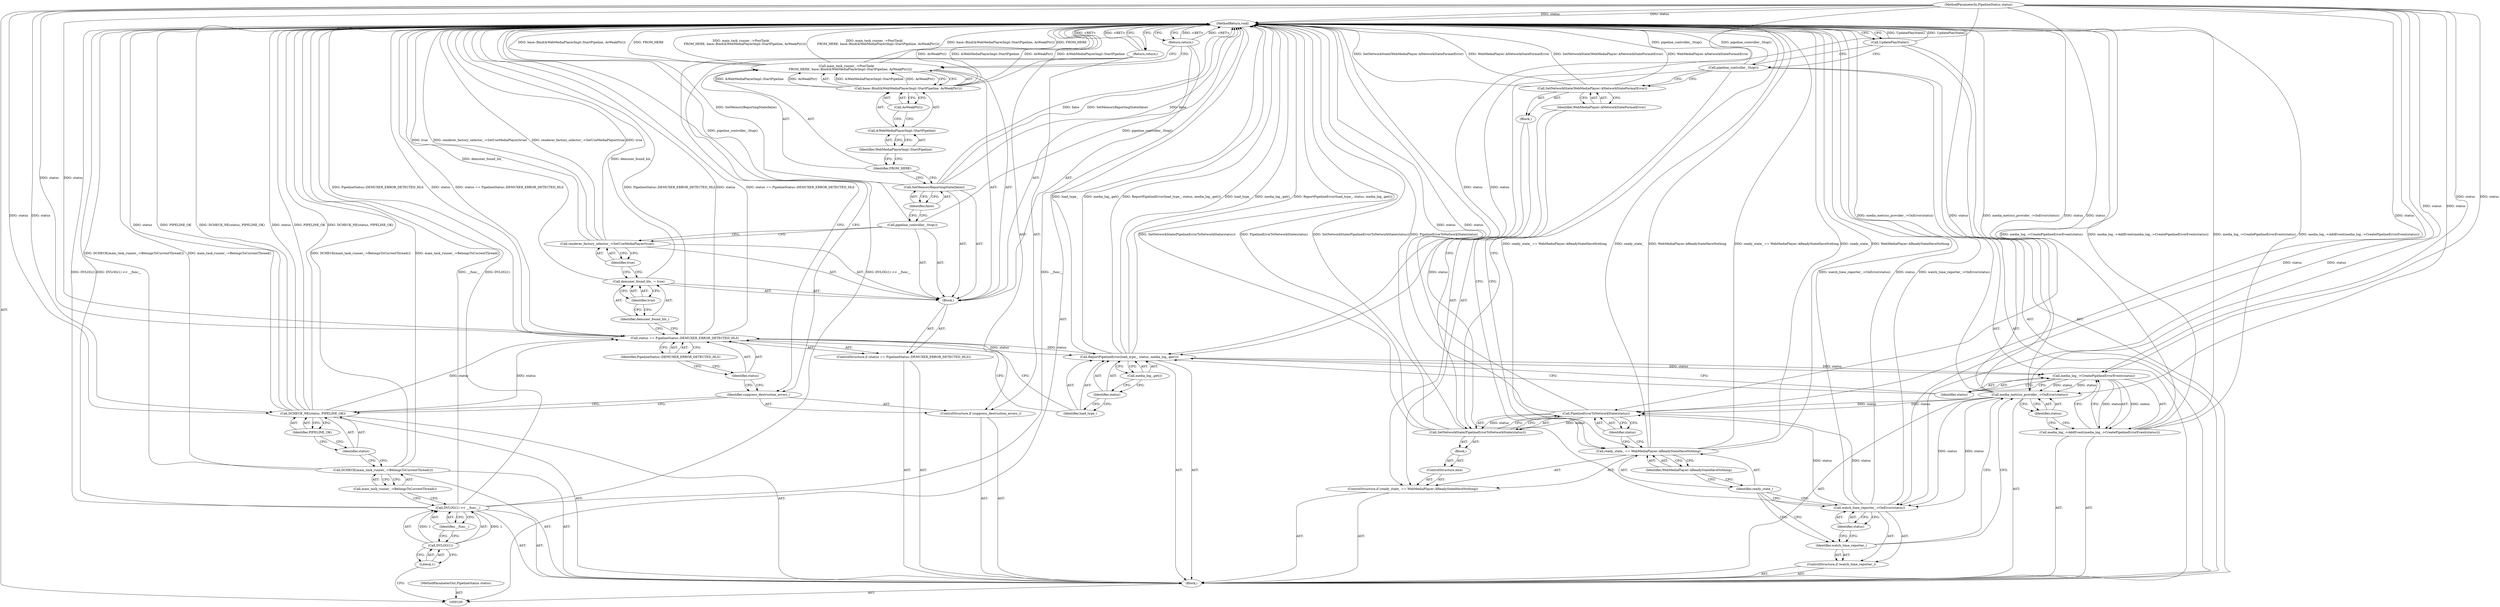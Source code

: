digraph "0_Chrome_153f8457c7867d5c9b627c11b52f5de0671d2fff_0" {
"1000162" [label="(MethodReturn,void)"];
"1000101" [label="(MethodParameterIn,PipelineStatus status)"];
"1000263" [label="(MethodParameterOut,PipelineStatus status)"];
"1000102" [label="(Block,)"];
"1000118" [label="(Identifier,PipelineStatus::DEMUXER_ERROR_DETECTED_HLS)"];
"1000115" [label="(ControlStructure,if (status == PipelineStatus::DEMUXER_ERROR_DETECTED_HLS))"];
"1000119" [label="(Block,)"];
"1000116" [label="(Call,status == PipelineStatus::DEMUXER_ERROR_DETECTED_HLS)"];
"1000117" [label="(Identifier,status)"];
"1000122" [label="(Identifier,true)"];
"1000120" [label="(Call,demuxer_found_hls_ = true)"];
"1000121" [label="(Identifier,demuxer_found_hls_)"];
"1000123" [label="(Call,renderer_factory_selector_->SetUseMediaPlayer(true))"];
"1000124" [label="(Identifier,true)"];
"1000125" [label="(Call,pipeline_controller_.Stop())"];
"1000127" [label="(Identifier,false)"];
"1000126" [label="(Call,SetMemoryReportingState(false))"];
"1000128" [label="(Call,main_task_runner_->PostTask(\n        FROM_HERE, base::Bind(&WebMediaPlayerImpl::StartPipeline, AsWeakPtr())))"];
"1000130" [label="(Call,base::Bind(&WebMediaPlayerImpl::StartPipeline, AsWeakPtr()))"];
"1000131" [label="(Call,&WebMediaPlayerImpl::StartPipeline)"];
"1000132" [label="(Identifier,WebMediaPlayerImpl::StartPipeline)"];
"1000133" [label="(Call,AsWeakPtr())"];
"1000129" [label="(Identifier,FROM_HERE)"];
"1000106" [label="(Identifier,__func__)"];
"1000103" [label="(Call,DVLOG(1) << __func__)"];
"1000104" [label="(Call,DVLOG(1))"];
"1000105" [label="(Literal,1)"];
"1000134" [label="(Return,return;)"];
"1000135" [label="(Call,ReportPipelineError(load_type_, status, media_log_.get()))"];
"1000136" [label="(Identifier,load_type_)"];
"1000137" [label="(Identifier,status)"];
"1000138" [label="(Call,media_log_.get())"];
"1000139" [label="(Call,media_log_->AddEvent(media_log_->CreatePipelineErrorEvent(status)))"];
"1000140" [label="(Call,media_log_->CreatePipelineErrorEvent(status))"];
"1000141" [label="(Identifier,status)"];
"1000142" [label="(Call,media_metrics_provider_->OnError(status))"];
"1000143" [label="(Identifier,status)"];
"1000144" [label="(ControlStructure,if (watch_time_reporter_))"];
"1000145" [label="(Identifier,watch_time_reporter_)"];
"1000147" [label="(Identifier,status)"];
"1000146" [label="(Call,watch_time_reporter_->OnError(status))"];
"1000107" [label="(Call,DCHECK(main_task_runner_->BelongsToCurrentThread()))"];
"1000108" [label="(Call,main_task_runner_->BelongsToCurrentThread())"];
"1000148" [label="(ControlStructure,if (ready_state_ == WebMediaPlayer::kReadyStateHaveNothing))"];
"1000151" [label="(Identifier,WebMediaPlayer::kReadyStateHaveNothing)"];
"1000149" [label="(Call,ready_state_ == WebMediaPlayer::kReadyStateHaveNothing)"];
"1000150" [label="(Identifier,ready_state_)"];
"1000152" [label="(Block,)"];
"1000154" [label="(Identifier,WebMediaPlayer::kNetworkStateFormatError)"];
"1000153" [label="(Call,SetNetworkState(WebMediaPlayer::kNetworkStateFormatError))"];
"1000155" [label="(ControlStructure,else)"];
"1000156" [label="(Block,)"];
"1000158" [label="(Call,PipelineErrorToNetworkState(status))"];
"1000157" [label="(Call,SetNetworkState(PipelineErrorToNetworkState(status)))"];
"1000159" [label="(Identifier,status)"];
"1000160" [label="(Call,pipeline_controller_.Stop())"];
"1000161" [label="(Call,UpdatePlayState())"];
"1000110" [label="(Identifier,status)"];
"1000109" [label="(Call,DCHECK_NE(status, PIPELINE_OK))"];
"1000111" [label="(Identifier,PIPELINE_OK)"];
"1000112" [label="(ControlStructure,if (suppress_destruction_errors_))"];
"1000113" [label="(Identifier,suppress_destruction_errors_)"];
"1000114" [label="(Return,return;)"];
"1000162" -> "1000100"  [label="AST: "];
"1000162" -> "1000114"  [label="CFG: "];
"1000162" -> "1000134"  [label="CFG: "];
"1000162" -> "1000161"  [label="CFG: "];
"1000134" -> "1000162"  [label="DDG: <RET>"];
"1000142" -> "1000162"  [label="DDG: media_metrics_provider_->OnError(status)"];
"1000142" -> "1000162"  [label="DDG: status"];
"1000125" -> "1000162"  [label="DDG: pipeline_controller_.Stop()"];
"1000107" -> "1000162"  [label="DDG: main_task_runner_->BelongsToCurrentThread()"];
"1000107" -> "1000162"  [label="DDG: DCHECK(main_task_runner_->BelongsToCurrentThread())"];
"1000157" -> "1000162"  [label="DDG: SetNetworkState(PipelineErrorToNetworkState(status))"];
"1000157" -> "1000162"  [label="DDG: PipelineErrorToNetworkState(status)"];
"1000103" -> "1000162"  [label="DDG: DVLOG(1)"];
"1000103" -> "1000162"  [label="DDG: DVLOG(1) << __func__"];
"1000103" -> "1000162"  [label="DDG: __func__"];
"1000160" -> "1000162"  [label="DDG: pipeline_controller_.Stop()"];
"1000139" -> "1000162"  [label="DDG: media_log_->CreatePipelineErrorEvent(status)"];
"1000139" -> "1000162"  [label="DDG: media_log_->AddEvent(media_log_->CreatePipelineErrorEvent(status))"];
"1000120" -> "1000162"  [label="DDG: demuxer_found_hls_"];
"1000149" -> "1000162"  [label="DDG: ready_state_ == WebMediaPlayer::kReadyStateHaveNothing"];
"1000149" -> "1000162"  [label="DDG: ready_state_"];
"1000149" -> "1000162"  [label="DDG: WebMediaPlayer::kReadyStateHaveNothing"];
"1000116" -> "1000162"  [label="DDG: PipelineStatus::DEMUXER_ERROR_DETECTED_HLS"];
"1000116" -> "1000162"  [label="DDG: status"];
"1000116" -> "1000162"  [label="DDG: status == PipelineStatus::DEMUXER_ERROR_DETECTED_HLS"];
"1000130" -> "1000162"  [label="DDG: AsWeakPtr()"];
"1000130" -> "1000162"  [label="DDG: &WebMediaPlayerImpl::StartPipeline"];
"1000153" -> "1000162"  [label="DDG: WebMediaPlayer::kNetworkStateFormatError"];
"1000153" -> "1000162"  [label="DDG: SetNetworkState(WebMediaPlayer::kNetworkStateFormatError)"];
"1000146" -> "1000162"  [label="DDG: watch_time_reporter_->OnError(status)"];
"1000146" -> "1000162"  [label="DDG: status"];
"1000158" -> "1000162"  [label="DDG: status"];
"1000128" -> "1000162"  [label="DDG: base::Bind(&WebMediaPlayerImpl::StartPipeline, AsWeakPtr())"];
"1000128" -> "1000162"  [label="DDG: FROM_HERE"];
"1000128" -> "1000162"  [label="DDG: main_task_runner_->PostTask(\n        FROM_HERE, base::Bind(&WebMediaPlayerImpl::StartPipeline, AsWeakPtr()))"];
"1000126" -> "1000162"  [label="DDG: SetMemoryReportingState(false)"];
"1000126" -> "1000162"  [label="DDG: false"];
"1000123" -> "1000162"  [label="DDG: renderer_factory_selector_->SetUseMediaPlayer(true)"];
"1000123" -> "1000162"  [label="DDG: true"];
"1000135" -> "1000162"  [label="DDG: ReportPipelineError(load_type_, status, media_log_.get())"];
"1000135" -> "1000162"  [label="DDG: load_type_"];
"1000135" -> "1000162"  [label="DDG: media_log_.get()"];
"1000101" -> "1000162"  [label="DDG: status"];
"1000109" -> "1000162"  [label="DDG: status"];
"1000109" -> "1000162"  [label="DDG: PIPELINE_OK"];
"1000109" -> "1000162"  [label="DDG: DCHECK_NE(status, PIPELINE_OK)"];
"1000161" -> "1000162"  [label="DDG: UpdatePlayState()"];
"1000114" -> "1000162"  [label="DDG: <RET>"];
"1000101" -> "1000100"  [label="AST: "];
"1000101" -> "1000162"  [label="DDG: status"];
"1000101" -> "1000109"  [label="DDG: status"];
"1000101" -> "1000116"  [label="DDG: status"];
"1000101" -> "1000135"  [label="DDG: status"];
"1000101" -> "1000140"  [label="DDG: status"];
"1000101" -> "1000142"  [label="DDG: status"];
"1000101" -> "1000146"  [label="DDG: status"];
"1000101" -> "1000158"  [label="DDG: status"];
"1000263" -> "1000100"  [label="AST: "];
"1000102" -> "1000100"  [label="AST: "];
"1000103" -> "1000102"  [label="AST: "];
"1000107" -> "1000102"  [label="AST: "];
"1000109" -> "1000102"  [label="AST: "];
"1000112" -> "1000102"  [label="AST: "];
"1000115" -> "1000102"  [label="AST: "];
"1000135" -> "1000102"  [label="AST: "];
"1000139" -> "1000102"  [label="AST: "];
"1000142" -> "1000102"  [label="AST: "];
"1000144" -> "1000102"  [label="AST: "];
"1000148" -> "1000102"  [label="AST: "];
"1000160" -> "1000102"  [label="AST: "];
"1000161" -> "1000102"  [label="AST: "];
"1000118" -> "1000116"  [label="AST: "];
"1000118" -> "1000117"  [label="CFG: "];
"1000116" -> "1000118"  [label="CFG: "];
"1000115" -> "1000102"  [label="AST: "];
"1000116" -> "1000115"  [label="AST: "];
"1000119" -> "1000115"  [label="AST: "];
"1000119" -> "1000115"  [label="AST: "];
"1000120" -> "1000119"  [label="AST: "];
"1000123" -> "1000119"  [label="AST: "];
"1000125" -> "1000119"  [label="AST: "];
"1000126" -> "1000119"  [label="AST: "];
"1000128" -> "1000119"  [label="AST: "];
"1000134" -> "1000119"  [label="AST: "];
"1000116" -> "1000115"  [label="AST: "];
"1000116" -> "1000118"  [label="CFG: "];
"1000117" -> "1000116"  [label="AST: "];
"1000118" -> "1000116"  [label="AST: "];
"1000121" -> "1000116"  [label="CFG: "];
"1000136" -> "1000116"  [label="CFG: "];
"1000116" -> "1000162"  [label="DDG: PipelineStatus::DEMUXER_ERROR_DETECTED_HLS"];
"1000116" -> "1000162"  [label="DDG: status"];
"1000116" -> "1000162"  [label="DDG: status == PipelineStatus::DEMUXER_ERROR_DETECTED_HLS"];
"1000109" -> "1000116"  [label="DDG: status"];
"1000101" -> "1000116"  [label="DDG: status"];
"1000116" -> "1000135"  [label="DDG: status"];
"1000117" -> "1000116"  [label="AST: "];
"1000117" -> "1000113"  [label="CFG: "];
"1000118" -> "1000117"  [label="CFG: "];
"1000122" -> "1000120"  [label="AST: "];
"1000122" -> "1000121"  [label="CFG: "];
"1000120" -> "1000122"  [label="CFG: "];
"1000120" -> "1000119"  [label="AST: "];
"1000120" -> "1000122"  [label="CFG: "];
"1000121" -> "1000120"  [label="AST: "];
"1000122" -> "1000120"  [label="AST: "];
"1000124" -> "1000120"  [label="CFG: "];
"1000120" -> "1000162"  [label="DDG: demuxer_found_hls_"];
"1000121" -> "1000120"  [label="AST: "];
"1000121" -> "1000116"  [label="CFG: "];
"1000122" -> "1000121"  [label="CFG: "];
"1000123" -> "1000119"  [label="AST: "];
"1000123" -> "1000124"  [label="CFG: "];
"1000124" -> "1000123"  [label="AST: "];
"1000125" -> "1000123"  [label="CFG: "];
"1000123" -> "1000162"  [label="DDG: renderer_factory_selector_->SetUseMediaPlayer(true)"];
"1000123" -> "1000162"  [label="DDG: true"];
"1000124" -> "1000123"  [label="AST: "];
"1000124" -> "1000120"  [label="CFG: "];
"1000123" -> "1000124"  [label="CFG: "];
"1000125" -> "1000119"  [label="AST: "];
"1000125" -> "1000123"  [label="CFG: "];
"1000127" -> "1000125"  [label="CFG: "];
"1000125" -> "1000162"  [label="DDG: pipeline_controller_.Stop()"];
"1000127" -> "1000126"  [label="AST: "];
"1000127" -> "1000125"  [label="CFG: "];
"1000126" -> "1000127"  [label="CFG: "];
"1000126" -> "1000119"  [label="AST: "];
"1000126" -> "1000127"  [label="CFG: "];
"1000127" -> "1000126"  [label="AST: "];
"1000129" -> "1000126"  [label="CFG: "];
"1000126" -> "1000162"  [label="DDG: SetMemoryReportingState(false)"];
"1000126" -> "1000162"  [label="DDG: false"];
"1000128" -> "1000119"  [label="AST: "];
"1000128" -> "1000130"  [label="CFG: "];
"1000129" -> "1000128"  [label="AST: "];
"1000130" -> "1000128"  [label="AST: "];
"1000134" -> "1000128"  [label="CFG: "];
"1000128" -> "1000162"  [label="DDG: base::Bind(&WebMediaPlayerImpl::StartPipeline, AsWeakPtr())"];
"1000128" -> "1000162"  [label="DDG: FROM_HERE"];
"1000128" -> "1000162"  [label="DDG: main_task_runner_->PostTask(\n        FROM_HERE, base::Bind(&WebMediaPlayerImpl::StartPipeline, AsWeakPtr()))"];
"1000130" -> "1000128"  [label="DDG: &WebMediaPlayerImpl::StartPipeline"];
"1000130" -> "1000128"  [label="DDG: AsWeakPtr()"];
"1000130" -> "1000128"  [label="AST: "];
"1000130" -> "1000133"  [label="CFG: "];
"1000131" -> "1000130"  [label="AST: "];
"1000133" -> "1000130"  [label="AST: "];
"1000128" -> "1000130"  [label="CFG: "];
"1000130" -> "1000162"  [label="DDG: AsWeakPtr()"];
"1000130" -> "1000162"  [label="DDG: &WebMediaPlayerImpl::StartPipeline"];
"1000130" -> "1000128"  [label="DDG: &WebMediaPlayerImpl::StartPipeline"];
"1000130" -> "1000128"  [label="DDG: AsWeakPtr()"];
"1000131" -> "1000130"  [label="AST: "];
"1000131" -> "1000132"  [label="CFG: "];
"1000132" -> "1000131"  [label="AST: "];
"1000133" -> "1000131"  [label="CFG: "];
"1000132" -> "1000131"  [label="AST: "];
"1000132" -> "1000129"  [label="CFG: "];
"1000131" -> "1000132"  [label="CFG: "];
"1000133" -> "1000130"  [label="AST: "];
"1000133" -> "1000131"  [label="CFG: "];
"1000130" -> "1000133"  [label="CFG: "];
"1000129" -> "1000128"  [label="AST: "];
"1000129" -> "1000126"  [label="CFG: "];
"1000132" -> "1000129"  [label="CFG: "];
"1000106" -> "1000103"  [label="AST: "];
"1000106" -> "1000104"  [label="CFG: "];
"1000103" -> "1000106"  [label="CFG: "];
"1000103" -> "1000102"  [label="AST: "];
"1000103" -> "1000106"  [label="CFG: "];
"1000104" -> "1000103"  [label="AST: "];
"1000106" -> "1000103"  [label="AST: "];
"1000108" -> "1000103"  [label="CFG: "];
"1000103" -> "1000162"  [label="DDG: DVLOG(1)"];
"1000103" -> "1000162"  [label="DDG: DVLOG(1) << __func__"];
"1000103" -> "1000162"  [label="DDG: __func__"];
"1000104" -> "1000103"  [label="DDG: 1"];
"1000104" -> "1000103"  [label="AST: "];
"1000104" -> "1000105"  [label="CFG: "];
"1000105" -> "1000104"  [label="AST: "];
"1000106" -> "1000104"  [label="CFG: "];
"1000104" -> "1000103"  [label="DDG: 1"];
"1000105" -> "1000104"  [label="AST: "];
"1000105" -> "1000100"  [label="CFG: "];
"1000104" -> "1000105"  [label="CFG: "];
"1000134" -> "1000119"  [label="AST: "];
"1000134" -> "1000128"  [label="CFG: "];
"1000162" -> "1000134"  [label="CFG: "];
"1000134" -> "1000162"  [label="DDG: <RET>"];
"1000135" -> "1000102"  [label="AST: "];
"1000135" -> "1000138"  [label="CFG: "];
"1000136" -> "1000135"  [label="AST: "];
"1000137" -> "1000135"  [label="AST: "];
"1000138" -> "1000135"  [label="AST: "];
"1000141" -> "1000135"  [label="CFG: "];
"1000135" -> "1000162"  [label="DDG: ReportPipelineError(load_type_, status, media_log_.get())"];
"1000135" -> "1000162"  [label="DDG: load_type_"];
"1000135" -> "1000162"  [label="DDG: media_log_.get()"];
"1000116" -> "1000135"  [label="DDG: status"];
"1000101" -> "1000135"  [label="DDG: status"];
"1000135" -> "1000140"  [label="DDG: status"];
"1000136" -> "1000135"  [label="AST: "];
"1000136" -> "1000116"  [label="CFG: "];
"1000137" -> "1000136"  [label="CFG: "];
"1000137" -> "1000135"  [label="AST: "];
"1000137" -> "1000136"  [label="CFG: "];
"1000138" -> "1000137"  [label="CFG: "];
"1000138" -> "1000135"  [label="AST: "];
"1000138" -> "1000137"  [label="CFG: "];
"1000135" -> "1000138"  [label="CFG: "];
"1000139" -> "1000102"  [label="AST: "];
"1000139" -> "1000140"  [label="CFG: "];
"1000140" -> "1000139"  [label="AST: "];
"1000143" -> "1000139"  [label="CFG: "];
"1000139" -> "1000162"  [label="DDG: media_log_->CreatePipelineErrorEvent(status)"];
"1000139" -> "1000162"  [label="DDG: media_log_->AddEvent(media_log_->CreatePipelineErrorEvent(status))"];
"1000140" -> "1000139"  [label="DDG: status"];
"1000140" -> "1000139"  [label="AST: "];
"1000140" -> "1000141"  [label="CFG: "];
"1000141" -> "1000140"  [label="AST: "];
"1000139" -> "1000140"  [label="CFG: "];
"1000140" -> "1000139"  [label="DDG: status"];
"1000135" -> "1000140"  [label="DDG: status"];
"1000101" -> "1000140"  [label="DDG: status"];
"1000140" -> "1000142"  [label="DDG: status"];
"1000141" -> "1000140"  [label="AST: "];
"1000141" -> "1000135"  [label="CFG: "];
"1000140" -> "1000141"  [label="CFG: "];
"1000142" -> "1000102"  [label="AST: "];
"1000142" -> "1000143"  [label="CFG: "];
"1000143" -> "1000142"  [label="AST: "];
"1000145" -> "1000142"  [label="CFG: "];
"1000142" -> "1000162"  [label="DDG: media_metrics_provider_->OnError(status)"];
"1000142" -> "1000162"  [label="DDG: status"];
"1000140" -> "1000142"  [label="DDG: status"];
"1000101" -> "1000142"  [label="DDG: status"];
"1000142" -> "1000146"  [label="DDG: status"];
"1000142" -> "1000158"  [label="DDG: status"];
"1000143" -> "1000142"  [label="AST: "];
"1000143" -> "1000139"  [label="CFG: "];
"1000142" -> "1000143"  [label="CFG: "];
"1000144" -> "1000102"  [label="AST: "];
"1000145" -> "1000144"  [label="AST: "];
"1000146" -> "1000144"  [label="AST: "];
"1000145" -> "1000144"  [label="AST: "];
"1000145" -> "1000142"  [label="CFG: "];
"1000147" -> "1000145"  [label="CFG: "];
"1000150" -> "1000145"  [label="CFG: "];
"1000147" -> "1000146"  [label="AST: "];
"1000147" -> "1000145"  [label="CFG: "];
"1000146" -> "1000147"  [label="CFG: "];
"1000146" -> "1000144"  [label="AST: "];
"1000146" -> "1000147"  [label="CFG: "];
"1000147" -> "1000146"  [label="AST: "];
"1000150" -> "1000146"  [label="CFG: "];
"1000146" -> "1000162"  [label="DDG: watch_time_reporter_->OnError(status)"];
"1000146" -> "1000162"  [label="DDG: status"];
"1000142" -> "1000146"  [label="DDG: status"];
"1000101" -> "1000146"  [label="DDG: status"];
"1000146" -> "1000158"  [label="DDG: status"];
"1000107" -> "1000102"  [label="AST: "];
"1000107" -> "1000108"  [label="CFG: "];
"1000108" -> "1000107"  [label="AST: "];
"1000110" -> "1000107"  [label="CFG: "];
"1000107" -> "1000162"  [label="DDG: main_task_runner_->BelongsToCurrentThread()"];
"1000107" -> "1000162"  [label="DDG: DCHECK(main_task_runner_->BelongsToCurrentThread())"];
"1000108" -> "1000107"  [label="AST: "];
"1000108" -> "1000103"  [label="CFG: "];
"1000107" -> "1000108"  [label="CFG: "];
"1000148" -> "1000102"  [label="AST: "];
"1000149" -> "1000148"  [label="AST: "];
"1000152" -> "1000148"  [label="AST: "];
"1000155" -> "1000148"  [label="AST: "];
"1000151" -> "1000149"  [label="AST: "];
"1000151" -> "1000150"  [label="CFG: "];
"1000149" -> "1000151"  [label="CFG: "];
"1000149" -> "1000148"  [label="AST: "];
"1000149" -> "1000151"  [label="CFG: "];
"1000150" -> "1000149"  [label="AST: "];
"1000151" -> "1000149"  [label="AST: "];
"1000154" -> "1000149"  [label="CFG: "];
"1000159" -> "1000149"  [label="CFG: "];
"1000149" -> "1000162"  [label="DDG: ready_state_ == WebMediaPlayer::kReadyStateHaveNothing"];
"1000149" -> "1000162"  [label="DDG: ready_state_"];
"1000149" -> "1000162"  [label="DDG: WebMediaPlayer::kReadyStateHaveNothing"];
"1000150" -> "1000149"  [label="AST: "];
"1000150" -> "1000146"  [label="CFG: "];
"1000150" -> "1000145"  [label="CFG: "];
"1000151" -> "1000150"  [label="CFG: "];
"1000152" -> "1000148"  [label="AST: "];
"1000153" -> "1000152"  [label="AST: "];
"1000154" -> "1000153"  [label="AST: "];
"1000154" -> "1000149"  [label="CFG: "];
"1000153" -> "1000154"  [label="CFG: "];
"1000153" -> "1000152"  [label="AST: "];
"1000153" -> "1000154"  [label="CFG: "];
"1000154" -> "1000153"  [label="AST: "];
"1000160" -> "1000153"  [label="CFG: "];
"1000153" -> "1000162"  [label="DDG: WebMediaPlayer::kNetworkStateFormatError"];
"1000153" -> "1000162"  [label="DDG: SetNetworkState(WebMediaPlayer::kNetworkStateFormatError)"];
"1000155" -> "1000148"  [label="AST: "];
"1000156" -> "1000155"  [label="AST: "];
"1000156" -> "1000155"  [label="AST: "];
"1000157" -> "1000156"  [label="AST: "];
"1000158" -> "1000157"  [label="AST: "];
"1000158" -> "1000159"  [label="CFG: "];
"1000159" -> "1000158"  [label="AST: "];
"1000157" -> "1000158"  [label="CFG: "];
"1000158" -> "1000162"  [label="DDG: status"];
"1000158" -> "1000157"  [label="DDG: status"];
"1000142" -> "1000158"  [label="DDG: status"];
"1000146" -> "1000158"  [label="DDG: status"];
"1000101" -> "1000158"  [label="DDG: status"];
"1000157" -> "1000156"  [label="AST: "];
"1000157" -> "1000158"  [label="CFG: "];
"1000158" -> "1000157"  [label="AST: "];
"1000160" -> "1000157"  [label="CFG: "];
"1000157" -> "1000162"  [label="DDG: SetNetworkState(PipelineErrorToNetworkState(status))"];
"1000157" -> "1000162"  [label="DDG: PipelineErrorToNetworkState(status)"];
"1000158" -> "1000157"  [label="DDG: status"];
"1000159" -> "1000158"  [label="AST: "];
"1000159" -> "1000149"  [label="CFG: "];
"1000158" -> "1000159"  [label="CFG: "];
"1000160" -> "1000102"  [label="AST: "];
"1000160" -> "1000153"  [label="CFG: "];
"1000160" -> "1000157"  [label="CFG: "];
"1000161" -> "1000160"  [label="CFG: "];
"1000160" -> "1000162"  [label="DDG: pipeline_controller_.Stop()"];
"1000161" -> "1000102"  [label="AST: "];
"1000161" -> "1000160"  [label="CFG: "];
"1000162" -> "1000161"  [label="CFG: "];
"1000161" -> "1000162"  [label="DDG: UpdatePlayState()"];
"1000110" -> "1000109"  [label="AST: "];
"1000110" -> "1000107"  [label="CFG: "];
"1000111" -> "1000110"  [label="CFG: "];
"1000109" -> "1000102"  [label="AST: "];
"1000109" -> "1000111"  [label="CFG: "];
"1000110" -> "1000109"  [label="AST: "];
"1000111" -> "1000109"  [label="AST: "];
"1000113" -> "1000109"  [label="CFG: "];
"1000109" -> "1000162"  [label="DDG: status"];
"1000109" -> "1000162"  [label="DDG: PIPELINE_OK"];
"1000109" -> "1000162"  [label="DDG: DCHECK_NE(status, PIPELINE_OK)"];
"1000101" -> "1000109"  [label="DDG: status"];
"1000109" -> "1000116"  [label="DDG: status"];
"1000111" -> "1000109"  [label="AST: "];
"1000111" -> "1000110"  [label="CFG: "];
"1000109" -> "1000111"  [label="CFG: "];
"1000112" -> "1000102"  [label="AST: "];
"1000113" -> "1000112"  [label="AST: "];
"1000114" -> "1000112"  [label="AST: "];
"1000113" -> "1000112"  [label="AST: "];
"1000113" -> "1000109"  [label="CFG: "];
"1000114" -> "1000113"  [label="CFG: "];
"1000117" -> "1000113"  [label="CFG: "];
"1000114" -> "1000112"  [label="AST: "];
"1000114" -> "1000113"  [label="CFG: "];
"1000162" -> "1000114"  [label="CFG: "];
"1000114" -> "1000162"  [label="DDG: <RET>"];
}
